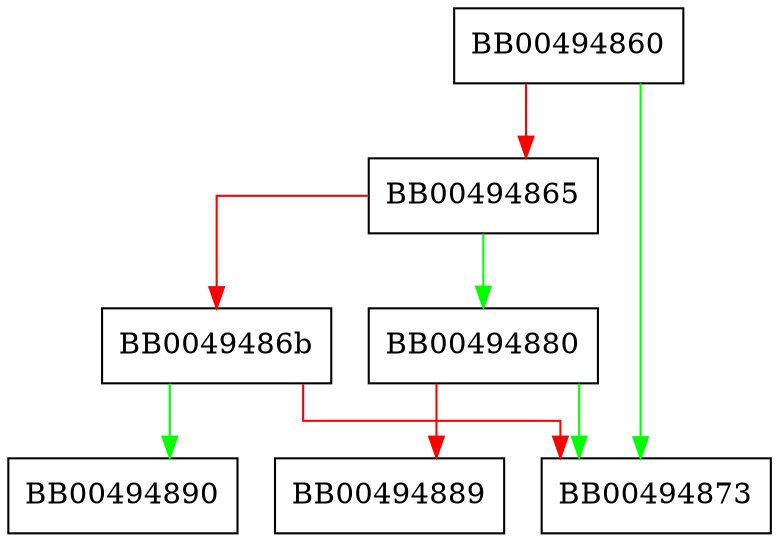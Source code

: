 digraph SSL_get_rpoll_descriptor {
  node [shape="box"];
  graph [splines=ortho];
  BB00494860 -> BB00494873 [color="green"];
  BB00494860 -> BB00494865 [color="red"];
  BB00494865 -> BB00494880 [color="green"];
  BB00494865 -> BB0049486b [color="red"];
  BB0049486b -> BB00494890 [color="green"];
  BB0049486b -> BB00494873 [color="red"];
  BB00494880 -> BB00494873 [color="green"];
  BB00494880 -> BB00494889 [color="red"];
}